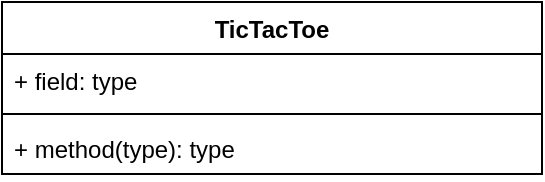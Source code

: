 <mxfile version="21.2.1">
  <diagram name="Página-1" id="ilOm4YAjoJ5LVX_cUKq9">
    <mxGraphModel dx="880" dy="467" grid="1" gridSize="10" guides="1" tooltips="1" connect="1" arrows="1" fold="1" page="1" pageScale="1" pageWidth="827" pageHeight="1169" math="0" shadow="0">
      <root>
        <mxCell id="0" />
        <mxCell id="1" parent="0" />
        <mxCell id="cegc9hlBqk29iwjMtypI-1" value="TicTacToe" style="swimlane;fontStyle=1;align=center;verticalAlign=top;childLayout=stackLayout;horizontal=1;startSize=26;horizontalStack=0;resizeParent=1;resizeParentMax=0;resizeLast=0;collapsible=1;marginBottom=0;whiteSpace=wrap;html=1;" vertex="1" parent="1">
          <mxGeometry x="260" y="40" width="270" height="86" as="geometry" />
        </mxCell>
        <mxCell id="cegc9hlBqk29iwjMtypI-2" value="+ field: type" style="text;strokeColor=none;fillColor=none;align=left;verticalAlign=top;spacingLeft=4;spacingRight=4;overflow=hidden;rotatable=0;points=[[0,0.5],[1,0.5]];portConstraint=eastwest;whiteSpace=wrap;html=1;" vertex="1" parent="cegc9hlBqk29iwjMtypI-1">
          <mxGeometry y="26" width="270" height="26" as="geometry" />
        </mxCell>
        <mxCell id="cegc9hlBqk29iwjMtypI-3" value="" style="line;strokeWidth=1;fillColor=none;align=left;verticalAlign=middle;spacingTop=-1;spacingLeft=3;spacingRight=3;rotatable=0;labelPosition=right;points=[];portConstraint=eastwest;strokeColor=inherit;" vertex="1" parent="cegc9hlBqk29iwjMtypI-1">
          <mxGeometry y="52" width="270" height="8" as="geometry" />
        </mxCell>
        <mxCell id="cegc9hlBqk29iwjMtypI-4" value="+ method(type): type" style="text;strokeColor=none;fillColor=none;align=left;verticalAlign=top;spacingLeft=4;spacingRight=4;overflow=hidden;rotatable=0;points=[[0,0.5],[1,0.5]];portConstraint=eastwest;whiteSpace=wrap;html=1;" vertex="1" parent="cegc9hlBqk29iwjMtypI-1">
          <mxGeometry y="60" width="270" height="26" as="geometry" />
        </mxCell>
      </root>
    </mxGraphModel>
  </diagram>
</mxfile>
